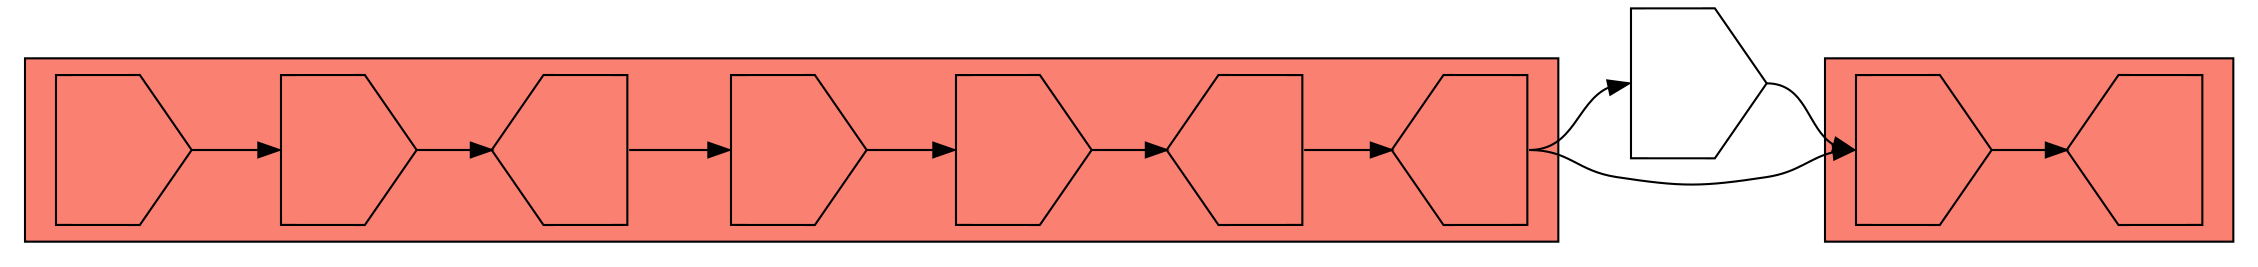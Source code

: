 digraph asm {
	rotate=90;
	edge [headport=n,tailport=s];
subgraph cluster_C2162_21174_19899_334_21479_7976_1586 {
	2162 [label="",height=1,width=1,shape=invhouse];
	21174 [label="",height=1,width=1,shape=invhouse];
	19899 [label="",height=1,width=1,shape=house];
	334 [label="",height=1,width=1,shape=invhouse];
	21479 [label="",height=1,width=1,shape=invhouse];
	7976 [label="",height=1,width=1,shape=house];
	1586 [label="",height=1,width=1,shape=house];
	style=filled;
	fillcolor=salmon;
}
subgraph cluster_C19064_21112 {
	19064 [label="",height=1,width=1,shape=invhouse];
	21112 [label="",height=1,width=1,shape=house];
	style=filled;
	fillcolor=salmon;
}
	16257 [label="",height=1,width=1,shape=invhouse];
	2162 -> 21174
	21174 -> 19899
	19899 -> 334
	334 -> 21479
	21479 -> 7976
	7976 -> 1586
	1586 -> 16257
	1586 -> 19064
	16257 -> 19064
	19064 -> 21112
}